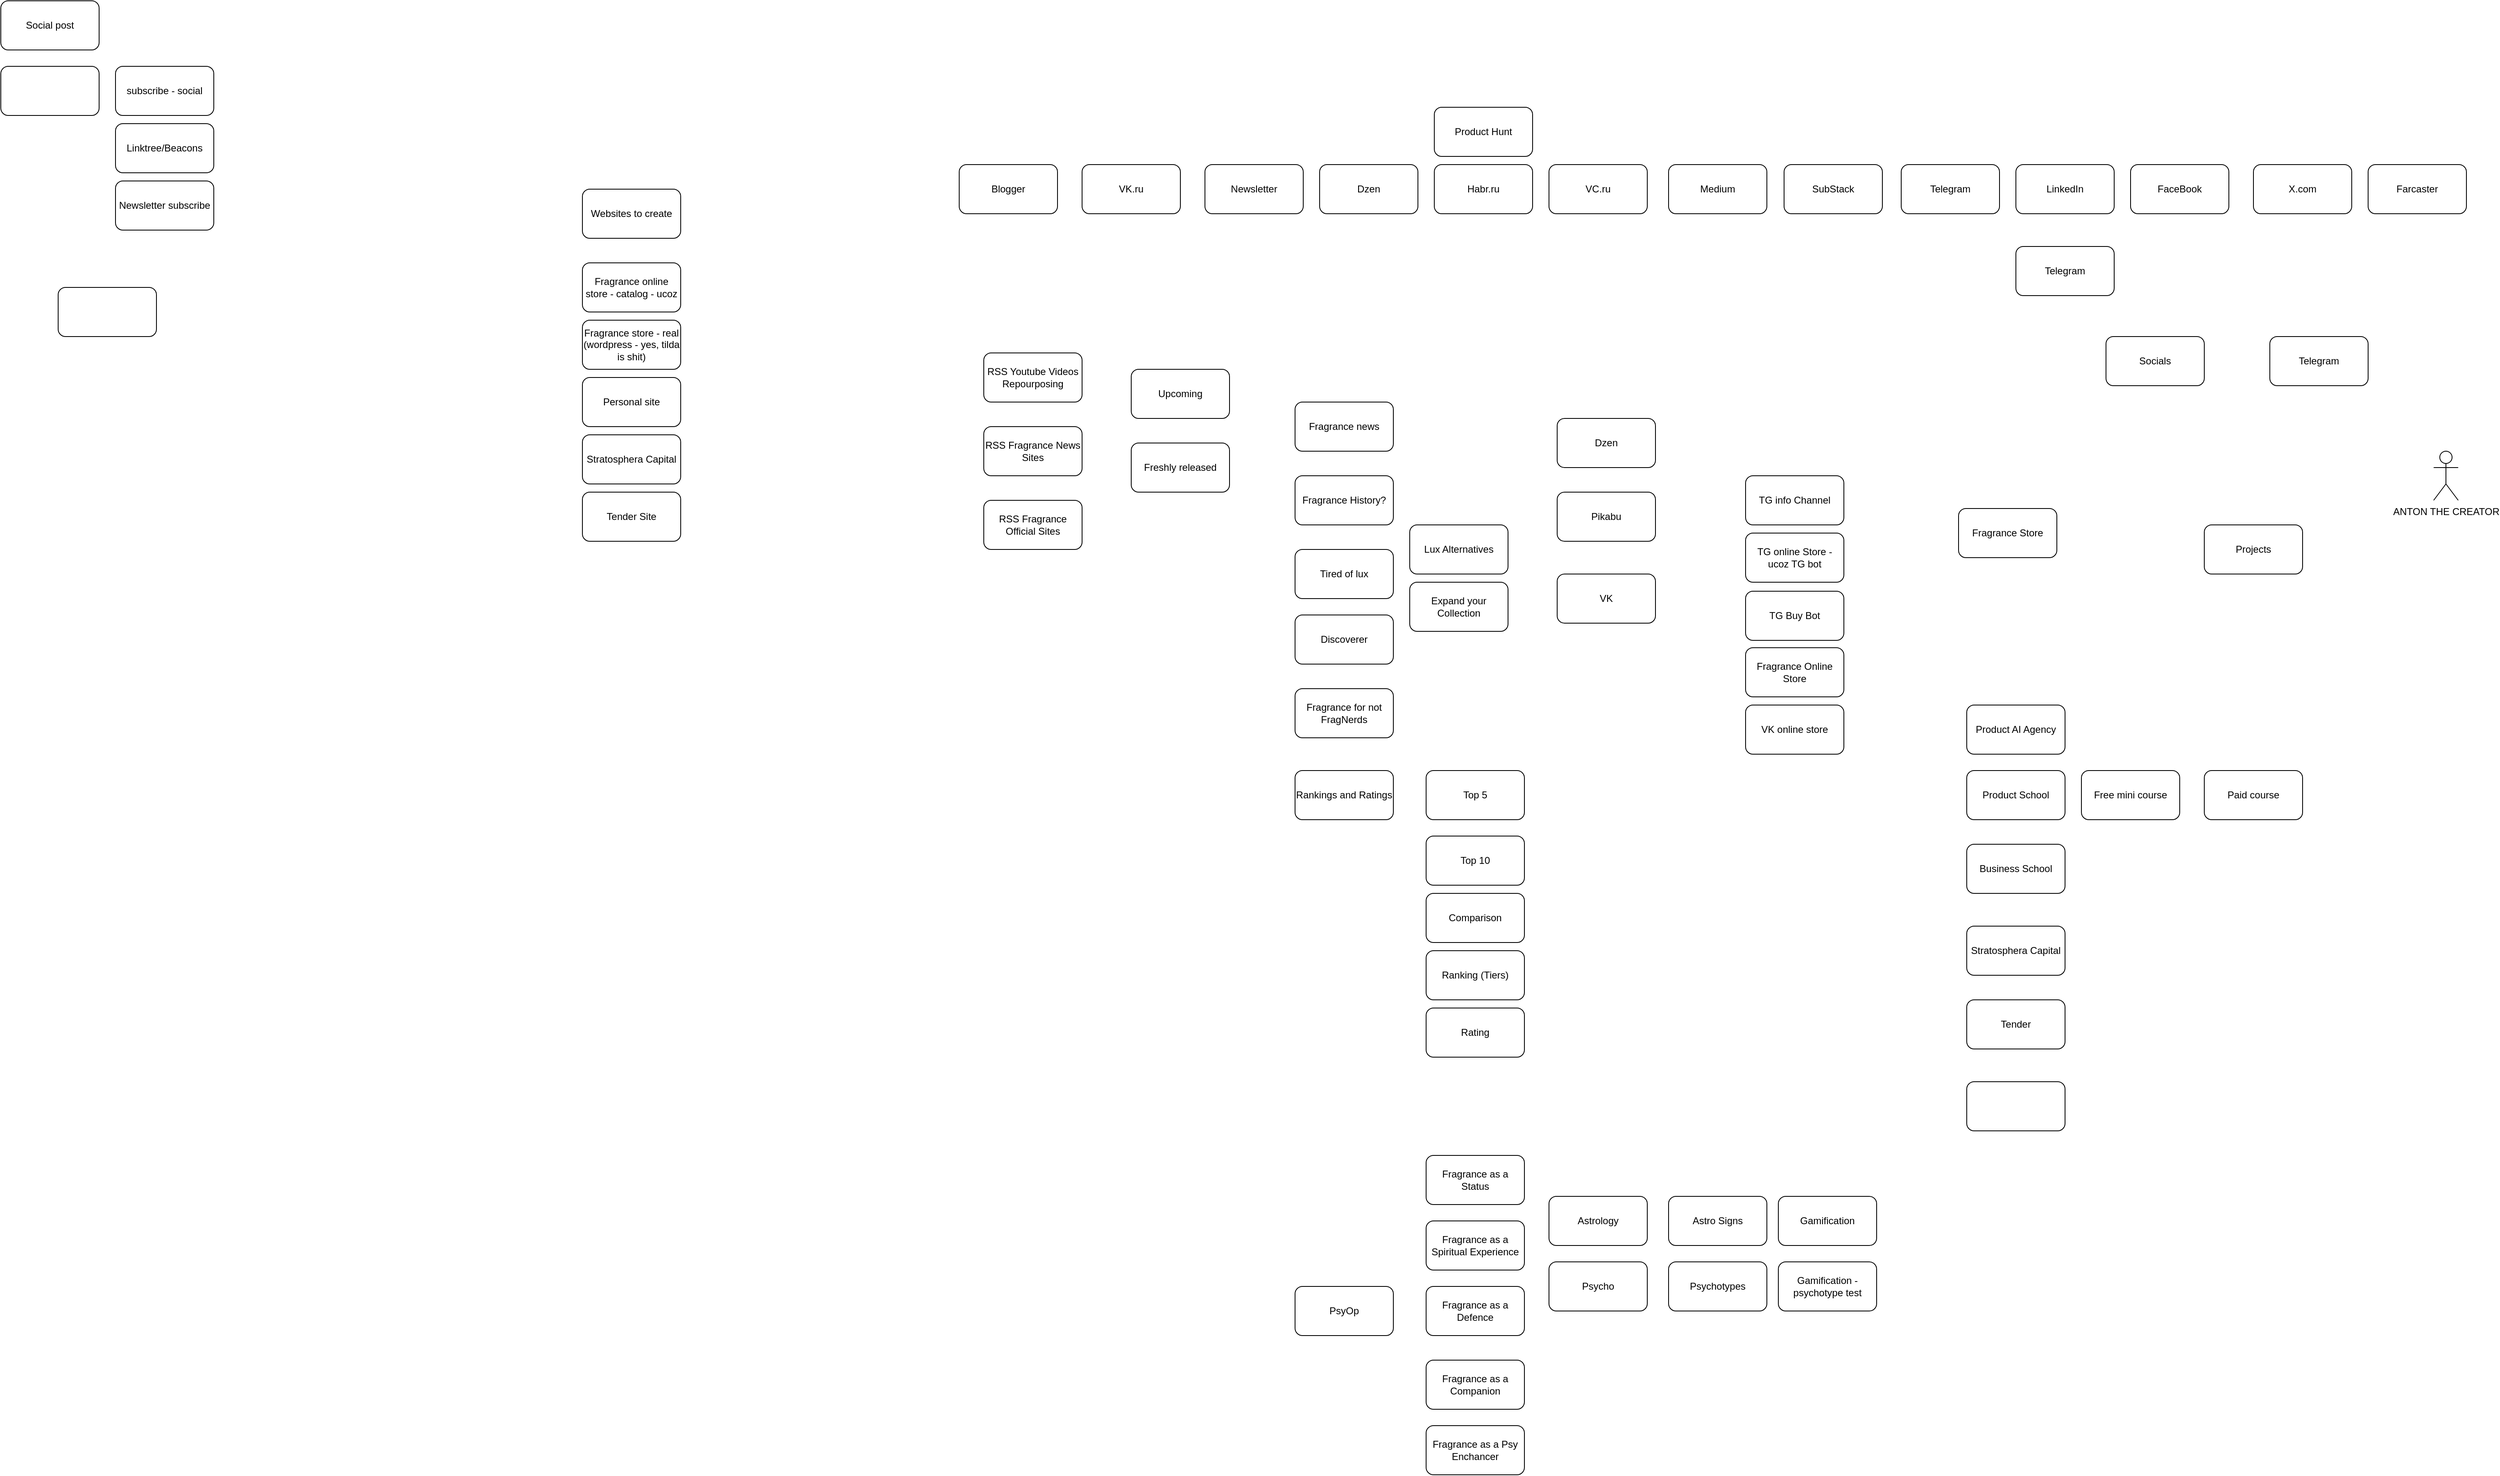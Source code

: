 <mxfile version="24.7.7">
  <diagram id="C5RBs43oDa-KdzZeNtuy" name="Page-1">
    <mxGraphModel dx="4713" dy="1949" grid="1" gridSize="10" guides="1" tooltips="1" connect="1" arrows="1" fold="1" page="1" pageScale="1" pageWidth="827" pageHeight="1169" math="0" shadow="0">
      <root>
        <mxCell id="WIyWlLk6GJQsqaUBKTNV-0" />
        <mxCell id="WIyWlLk6GJQsqaUBKTNV-1" parent="WIyWlLk6GJQsqaUBKTNV-0" />
        <mxCell id="qxe3Rvk0tDnrJfnU4pzb-0" value="ANTON THE CREATOR" style="shape=umlActor;verticalLabelPosition=bottom;verticalAlign=top;html=1;outlineConnect=0;" vertex="1" parent="WIyWlLk6GJQsqaUBKTNV-1">
          <mxGeometry x="320" y="230" width="30" height="60" as="geometry" />
        </mxCell>
        <mxCell id="qxe3Rvk0tDnrJfnU4pzb-4" value="Socials" style="rounded=1;whiteSpace=wrap;html=1;" vertex="1" parent="WIyWlLk6GJQsqaUBKTNV-1">
          <mxGeometry x="-80" y="90" width="120" height="60" as="geometry" />
        </mxCell>
        <mxCell id="qxe3Rvk0tDnrJfnU4pzb-5" value="Telegram" style="rounded=1;whiteSpace=wrap;html=1;" vertex="1" parent="WIyWlLk6GJQsqaUBKTNV-1">
          <mxGeometry x="-190" y="-20" width="120" height="60" as="geometry" />
        </mxCell>
        <mxCell id="qxe3Rvk0tDnrJfnU4pzb-6" value="FaceBook" style="rounded=1;whiteSpace=wrap;html=1;" vertex="1" parent="WIyWlLk6GJQsqaUBKTNV-1">
          <mxGeometry x="-50" y="-120" width="120" height="60" as="geometry" />
        </mxCell>
        <mxCell id="qxe3Rvk0tDnrJfnU4pzb-7" value="LinkedIn" style="rounded=1;whiteSpace=wrap;html=1;" vertex="1" parent="WIyWlLk6GJQsqaUBKTNV-1">
          <mxGeometry x="-190" y="-120" width="120" height="60" as="geometry" />
        </mxCell>
        <mxCell id="qxe3Rvk0tDnrJfnU4pzb-8" value="Telegram" style="rounded=1;whiteSpace=wrap;html=1;" vertex="1" parent="WIyWlLk6GJQsqaUBKTNV-1">
          <mxGeometry x="-330" y="-120" width="120" height="60" as="geometry" />
        </mxCell>
        <mxCell id="qxe3Rvk0tDnrJfnU4pzb-9" value="Telegram" style="rounded=1;whiteSpace=wrap;html=1;" vertex="1" parent="WIyWlLk6GJQsqaUBKTNV-1">
          <mxGeometry x="120" y="90" width="120" height="60" as="geometry" />
        </mxCell>
        <mxCell id="qxe3Rvk0tDnrJfnU4pzb-10" value="Projects" style="rounded=1;whiteSpace=wrap;html=1;" vertex="1" parent="WIyWlLk6GJQsqaUBKTNV-1">
          <mxGeometry x="40" y="320" width="120" height="60" as="geometry" />
        </mxCell>
        <mxCell id="qxe3Rvk0tDnrJfnU4pzb-11" value="Fragrance Store" style="rounded=1;whiteSpace=wrap;html=1;" vertex="1" parent="WIyWlLk6GJQsqaUBKTNV-1">
          <mxGeometry x="-260" y="300" width="120" height="60" as="geometry" />
        </mxCell>
        <mxCell id="qxe3Rvk0tDnrJfnU4pzb-12" value="Product School" style="rounded=1;whiteSpace=wrap;html=1;" vertex="1" parent="WIyWlLk6GJQsqaUBKTNV-1">
          <mxGeometry x="-250" y="620" width="120" height="60" as="geometry" />
        </mxCell>
        <mxCell id="qxe3Rvk0tDnrJfnU4pzb-13" value="Business School" style="rounded=1;whiteSpace=wrap;html=1;" vertex="1" parent="WIyWlLk6GJQsqaUBKTNV-1">
          <mxGeometry x="-250" y="710" width="120" height="60" as="geometry" />
        </mxCell>
        <mxCell id="qxe3Rvk0tDnrJfnU4pzb-14" value="Stratosphera Capital" style="rounded=1;whiteSpace=wrap;html=1;" vertex="1" parent="WIyWlLk6GJQsqaUBKTNV-1">
          <mxGeometry x="-250" y="810" width="120" height="60" as="geometry" />
        </mxCell>
        <mxCell id="qxe3Rvk0tDnrJfnU4pzb-15" value="Tender" style="rounded=1;whiteSpace=wrap;html=1;" vertex="1" parent="WIyWlLk6GJQsqaUBKTNV-1">
          <mxGeometry x="-250" y="900" width="120" height="60" as="geometry" />
        </mxCell>
        <mxCell id="qxe3Rvk0tDnrJfnU4pzb-16" value="TG info Channel" style="rounded=1;whiteSpace=wrap;html=1;" vertex="1" parent="WIyWlLk6GJQsqaUBKTNV-1">
          <mxGeometry x="-520" y="260" width="120" height="60" as="geometry" />
        </mxCell>
        <mxCell id="qxe3Rvk0tDnrJfnU4pzb-17" value="TG Buy Bot" style="rounded=1;whiteSpace=wrap;html=1;" vertex="1" parent="WIyWlLk6GJQsqaUBKTNV-1">
          <mxGeometry x="-520" y="401" width="120" height="60" as="geometry" />
        </mxCell>
        <mxCell id="qxe3Rvk0tDnrJfnU4pzb-18" value="Product AI Agency" style="rounded=1;whiteSpace=wrap;html=1;" vertex="1" parent="WIyWlLk6GJQsqaUBKTNV-1">
          <mxGeometry x="-250" y="540" width="120" height="60" as="geometry" />
        </mxCell>
        <mxCell id="qxe3Rvk0tDnrJfnU4pzb-19" value="SubStack" style="rounded=1;whiteSpace=wrap;html=1;" vertex="1" parent="WIyWlLk6GJQsqaUBKTNV-1">
          <mxGeometry x="-473" y="-120" width="120" height="60" as="geometry" />
        </mxCell>
        <mxCell id="qxe3Rvk0tDnrJfnU4pzb-20" value="" style="rounded=1;whiteSpace=wrap;html=1;" vertex="1" parent="WIyWlLk6GJQsqaUBKTNV-1">
          <mxGeometry x="-250" y="1000" width="120" height="60" as="geometry" />
        </mxCell>
        <mxCell id="qxe3Rvk0tDnrJfnU4pzb-21" value="Dzen" style="rounded=1;whiteSpace=wrap;html=1;" vertex="1" parent="WIyWlLk6GJQsqaUBKTNV-1">
          <mxGeometry x="-750" y="190" width="120" height="60" as="geometry" />
        </mxCell>
        <mxCell id="qxe3Rvk0tDnrJfnU4pzb-22" value="Pikabu" style="rounded=1;whiteSpace=wrap;html=1;" vertex="1" parent="WIyWlLk6GJQsqaUBKTNV-1">
          <mxGeometry x="-750" y="280" width="120" height="60" as="geometry" />
        </mxCell>
        <mxCell id="qxe3Rvk0tDnrJfnU4pzb-23" value="VK" style="rounded=1;whiteSpace=wrap;html=1;" vertex="1" parent="WIyWlLk6GJQsqaUBKTNV-1">
          <mxGeometry x="-750" y="380" width="120" height="60" as="geometry" />
        </mxCell>
        <mxCell id="qxe3Rvk0tDnrJfnU4pzb-24" value="Fragrance news" style="rounded=1;whiteSpace=wrap;html=1;" vertex="1" parent="WIyWlLk6GJQsqaUBKTNV-1">
          <mxGeometry x="-1070" y="170" width="120" height="60" as="geometry" />
        </mxCell>
        <mxCell id="qxe3Rvk0tDnrJfnU4pzb-25" value="Fragrance History?" style="rounded=1;whiteSpace=wrap;html=1;" vertex="1" parent="WIyWlLk6GJQsqaUBKTNV-1">
          <mxGeometry x="-1070" y="260" width="120" height="60" as="geometry" />
        </mxCell>
        <mxCell id="qxe3Rvk0tDnrJfnU4pzb-26" value="Tired of lux" style="rounded=1;whiteSpace=wrap;html=1;" vertex="1" parent="WIyWlLk6GJQsqaUBKTNV-1">
          <mxGeometry x="-1070" y="350" width="120" height="60" as="geometry" />
        </mxCell>
        <mxCell id="qxe3Rvk0tDnrJfnU4pzb-27" value="Fragrance Online Store" style="rounded=1;whiteSpace=wrap;html=1;" vertex="1" parent="WIyWlLk6GJQsqaUBKTNV-1">
          <mxGeometry x="-520" y="470" width="120" height="60" as="geometry" />
        </mxCell>
        <mxCell id="qxe3Rvk0tDnrJfnU4pzb-28" value="VK online store" style="rounded=1;whiteSpace=wrap;html=1;" vertex="1" parent="WIyWlLk6GJQsqaUBKTNV-1">
          <mxGeometry x="-520" y="540" width="120" height="60" as="geometry" />
        </mxCell>
        <mxCell id="qxe3Rvk0tDnrJfnU4pzb-29" value="RSS Youtube Videos Repourposing" style="rounded=1;whiteSpace=wrap;html=1;" vertex="1" parent="WIyWlLk6GJQsqaUBKTNV-1">
          <mxGeometry x="-1450" y="110" width="120" height="60" as="geometry" />
        </mxCell>
        <mxCell id="qxe3Rvk0tDnrJfnU4pzb-30" value="RSS Fragrance News Sites" style="rounded=1;whiteSpace=wrap;html=1;" vertex="1" parent="WIyWlLk6GJQsqaUBKTNV-1">
          <mxGeometry x="-1450" y="200" width="120" height="60" as="geometry" />
        </mxCell>
        <mxCell id="qxe3Rvk0tDnrJfnU4pzb-31" value="RSS Fragrance Official Sites" style="rounded=1;whiteSpace=wrap;html=1;" vertex="1" parent="WIyWlLk6GJQsqaUBKTNV-1">
          <mxGeometry x="-1450" y="290" width="120" height="60" as="geometry" />
        </mxCell>
        <mxCell id="qxe3Rvk0tDnrJfnU4pzb-32" value="Discoverer" style="rounded=1;whiteSpace=wrap;html=1;" vertex="1" parent="WIyWlLk6GJQsqaUBKTNV-1">
          <mxGeometry x="-1070" y="430" width="120" height="60" as="geometry" />
        </mxCell>
        <mxCell id="qxe3Rvk0tDnrJfnU4pzb-33" value="Fragrance for not FragNerds" style="rounded=1;whiteSpace=wrap;html=1;" vertex="1" parent="WIyWlLk6GJQsqaUBKTNV-1">
          <mxGeometry x="-1070" y="520" width="120" height="60" as="geometry" />
        </mxCell>
        <mxCell id="qxe3Rvk0tDnrJfnU4pzb-34" value="Rankings and Ratings" style="rounded=1;whiteSpace=wrap;html=1;" vertex="1" parent="WIyWlLk6GJQsqaUBKTNV-1">
          <mxGeometry x="-1070" y="620" width="120" height="60" as="geometry" />
        </mxCell>
        <mxCell id="qxe3Rvk0tDnrJfnU4pzb-35" value="Top 5" style="rounded=1;whiteSpace=wrap;html=1;" vertex="1" parent="WIyWlLk6GJQsqaUBKTNV-1">
          <mxGeometry x="-910" y="620" width="120" height="60" as="geometry" />
        </mxCell>
        <mxCell id="qxe3Rvk0tDnrJfnU4pzb-36" value="Top 10" style="rounded=1;whiteSpace=wrap;html=1;" vertex="1" parent="WIyWlLk6GJQsqaUBKTNV-1">
          <mxGeometry x="-910" y="700" width="120" height="60" as="geometry" />
        </mxCell>
        <mxCell id="qxe3Rvk0tDnrJfnU4pzb-37" value="Comparison" style="rounded=1;whiteSpace=wrap;html=1;" vertex="1" parent="WIyWlLk6GJQsqaUBKTNV-1">
          <mxGeometry x="-910" y="770" width="120" height="60" as="geometry" />
        </mxCell>
        <mxCell id="qxe3Rvk0tDnrJfnU4pzb-38" value="Ranking (Tiers)" style="rounded=1;whiteSpace=wrap;html=1;" vertex="1" parent="WIyWlLk6GJQsqaUBKTNV-1">
          <mxGeometry x="-910" y="840" width="120" height="60" as="geometry" />
        </mxCell>
        <mxCell id="qxe3Rvk0tDnrJfnU4pzb-39" value="PsyOp" style="rounded=1;whiteSpace=wrap;html=1;" vertex="1" parent="WIyWlLk6GJQsqaUBKTNV-1">
          <mxGeometry x="-1070" y="1250" width="120" height="60" as="geometry" />
        </mxCell>
        <mxCell id="qxe3Rvk0tDnrJfnU4pzb-40" value="Fragrance as a Status" style="rounded=1;whiteSpace=wrap;html=1;" vertex="1" parent="WIyWlLk6GJQsqaUBKTNV-1">
          <mxGeometry x="-910" y="1090" width="120" height="60" as="geometry" />
        </mxCell>
        <mxCell id="qxe3Rvk0tDnrJfnU4pzb-41" value="Fragrance as a Spiritual Experience" style="rounded=1;whiteSpace=wrap;html=1;" vertex="1" parent="WIyWlLk6GJQsqaUBKTNV-1">
          <mxGeometry x="-910" y="1170" width="120" height="60" as="geometry" />
        </mxCell>
        <mxCell id="qxe3Rvk0tDnrJfnU4pzb-42" value="Fragrance as a Defence" style="rounded=1;whiteSpace=wrap;html=1;" vertex="1" parent="WIyWlLk6GJQsqaUBKTNV-1">
          <mxGeometry x="-910" y="1250" width="120" height="60" as="geometry" />
        </mxCell>
        <mxCell id="qxe3Rvk0tDnrJfnU4pzb-43" value="Fragrance as a Companion" style="rounded=1;whiteSpace=wrap;html=1;" vertex="1" parent="WIyWlLk6GJQsqaUBKTNV-1">
          <mxGeometry x="-910" y="1340" width="120" height="60" as="geometry" />
        </mxCell>
        <mxCell id="qxe3Rvk0tDnrJfnU4pzb-44" value="Astrology" style="rounded=1;whiteSpace=wrap;html=1;" vertex="1" parent="WIyWlLk6GJQsqaUBKTNV-1">
          <mxGeometry x="-760" y="1140" width="120" height="60" as="geometry" />
        </mxCell>
        <mxCell id="qxe3Rvk0tDnrJfnU4pzb-45" value="Fragrance as a Psy Enchancer" style="rounded=1;whiteSpace=wrap;html=1;" vertex="1" parent="WIyWlLk6GJQsqaUBKTNV-1">
          <mxGeometry x="-910" y="1420" width="120" height="60" as="geometry" />
        </mxCell>
        <mxCell id="qxe3Rvk0tDnrJfnU4pzb-46" value="Rating" style="rounded=1;whiteSpace=wrap;html=1;" vertex="1" parent="WIyWlLk6GJQsqaUBKTNV-1">
          <mxGeometry x="-910" y="910" width="120" height="60" as="geometry" />
        </mxCell>
        <mxCell id="qxe3Rvk0tDnrJfnU4pzb-47" value="Upcoming" style="rounded=1;whiteSpace=wrap;html=1;" vertex="1" parent="WIyWlLk6GJQsqaUBKTNV-1">
          <mxGeometry x="-1270" y="130" width="120" height="60" as="geometry" />
        </mxCell>
        <mxCell id="qxe3Rvk0tDnrJfnU4pzb-48" value="Freshly released" style="rounded=1;whiteSpace=wrap;html=1;" vertex="1" parent="WIyWlLk6GJQsqaUBKTNV-1">
          <mxGeometry x="-1270" y="220" width="120" height="60" as="geometry" />
        </mxCell>
        <mxCell id="qxe3Rvk0tDnrJfnU4pzb-49" value="Lux Alternatives" style="rounded=1;whiteSpace=wrap;html=1;" vertex="1" parent="WIyWlLk6GJQsqaUBKTNV-1">
          <mxGeometry x="-930" y="320" width="120" height="60" as="geometry" />
        </mxCell>
        <mxCell id="qxe3Rvk0tDnrJfnU4pzb-50" value="Expand your Collection" style="rounded=1;whiteSpace=wrap;html=1;" vertex="1" parent="WIyWlLk6GJQsqaUBKTNV-1">
          <mxGeometry x="-930" y="390" width="120" height="60" as="geometry" />
        </mxCell>
        <mxCell id="qxe3Rvk0tDnrJfnU4pzb-51" value="Psycho" style="rounded=1;whiteSpace=wrap;html=1;" vertex="1" parent="WIyWlLk6GJQsqaUBKTNV-1">
          <mxGeometry x="-760" y="1220" width="120" height="60" as="geometry" />
        </mxCell>
        <mxCell id="qxe3Rvk0tDnrJfnU4pzb-54" value="Astro Signs" style="rounded=1;whiteSpace=wrap;html=1;" vertex="1" parent="WIyWlLk6GJQsqaUBKTNV-1">
          <mxGeometry x="-614" y="1140" width="120" height="60" as="geometry" />
        </mxCell>
        <mxCell id="qxe3Rvk0tDnrJfnU4pzb-55" value="Psychotypes" style="rounded=1;whiteSpace=wrap;html=1;" vertex="1" parent="WIyWlLk6GJQsqaUBKTNV-1">
          <mxGeometry x="-614" y="1220" width="120" height="60" as="geometry" />
        </mxCell>
        <mxCell id="qxe3Rvk0tDnrJfnU4pzb-56" value="Gamification" style="rounded=1;whiteSpace=wrap;html=1;" vertex="1" parent="WIyWlLk6GJQsqaUBKTNV-1">
          <mxGeometry x="-480" y="1140" width="120" height="60" as="geometry" />
        </mxCell>
        <mxCell id="qxe3Rvk0tDnrJfnU4pzb-57" value="Gamification - psychotype test" style="rounded=1;whiteSpace=wrap;html=1;" vertex="1" parent="WIyWlLk6GJQsqaUBKTNV-1">
          <mxGeometry x="-480" y="1220" width="120" height="60" as="geometry" />
        </mxCell>
        <mxCell id="qxe3Rvk0tDnrJfnU4pzb-58" value="Medium" style="rounded=1;whiteSpace=wrap;html=1;" vertex="1" parent="WIyWlLk6GJQsqaUBKTNV-1">
          <mxGeometry x="-614" y="-120" width="120" height="60" as="geometry" />
        </mxCell>
        <mxCell id="qxe3Rvk0tDnrJfnU4pzb-59" value="VC.ru" style="rounded=1;whiteSpace=wrap;html=1;" vertex="1" parent="WIyWlLk6GJQsqaUBKTNV-1">
          <mxGeometry x="-760" y="-120" width="120" height="60" as="geometry" />
        </mxCell>
        <mxCell id="qxe3Rvk0tDnrJfnU4pzb-60" value="Habr.ru" style="rounded=1;whiteSpace=wrap;html=1;" vertex="1" parent="WIyWlLk6GJQsqaUBKTNV-1">
          <mxGeometry x="-900" y="-120" width="120" height="60" as="geometry" />
        </mxCell>
        <mxCell id="qxe3Rvk0tDnrJfnU4pzb-61" value="X.com" style="rounded=1;whiteSpace=wrap;html=1;" vertex="1" parent="WIyWlLk6GJQsqaUBKTNV-1">
          <mxGeometry x="100" y="-120" width="120" height="60" as="geometry" />
        </mxCell>
        <mxCell id="qxe3Rvk0tDnrJfnU4pzb-62" value="Dzen" style="rounded=1;whiteSpace=wrap;html=1;" vertex="1" parent="WIyWlLk6GJQsqaUBKTNV-1">
          <mxGeometry x="-1040" y="-120" width="120" height="60" as="geometry" />
        </mxCell>
        <mxCell id="qxe3Rvk0tDnrJfnU4pzb-63" value="Newsletter" style="rounded=1;whiteSpace=wrap;html=1;" vertex="1" parent="WIyWlLk6GJQsqaUBKTNV-1">
          <mxGeometry x="-1180" y="-120" width="120" height="60" as="geometry" />
        </mxCell>
        <mxCell id="qxe3Rvk0tDnrJfnU4pzb-64" value="VK.ru" style="rounded=1;whiteSpace=wrap;html=1;" vertex="1" parent="WIyWlLk6GJQsqaUBKTNV-1">
          <mxGeometry x="-1330" y="-120" width="120" height="60" as="geometry" />
        </mxCell>
        <mxCell id="qxe3Rvk0tDnrJfnU4pzb-65" value="Farcaster" style="rounded=1;whiteSpace=wrap;html=1;" vertex="1" parent="WIyWlLk6GJQsqaUBKTNV-1">
          <mxGeometry x="240" y="-120" width="120" height="60" as="geometry" />
        </mxCell>
        <mxCell id="qxe3Rvk0tDnrJfnU4pzb-66" value="TG online Store - ucoz TG bot" style="rounded=1;whiteSpace=wrap;html=1;" vertex="1" parent="WIyWlLk6GJQsqaUBKTNV-1">
          <mxGeometry x="-520" y="330" width="120" height="60" as="geometry" />
        </mxCell>
        <mxCell id="qxe3Rvk0tDnrJfnU4pzb-67" value="Free mini course" style="rounded=1;whiteSpace=wrap;html=1;" vertex="1" parent="WIyWlLk6GJQsqaUBKTNV-1">
          <mxGeometry x="-110" y="620" width="120" height="60" as="geometry" />
        </mxCell>
        <mxCell id="qxe3Rvk0tDnrJfnU4pzb-68" value="Paid course" style="rounded=1;whiteSpace=wrap;html=1;" vertex="1" parent="WIyWlLk6GJQsqaUBKTNV-1">
          <mxGeometry x="40" y="620" width="120" height="60" as="geometry" />
        </mxCell>
        <mxCell id="qxe3Rvk0tDnrJfnU4pzb-69" value="Websites to create" style="rounded=1;whiteSpace=wrap;html=1;" vertex="1" parent="WIyWlLk6GJQsqaUBKTNV-1">
          <mxGeometry x="-1940" y="-90" width="120" height="60" as="geometry" />
        </mxCell>
        <mxCell id="qxe3Rvk0tDnrJfnU4pzb-70" value="Fragrance online store - catalog - ucoz" style="rounded=1;whiteSpace=wrap;html=1;" vertex="1" parent="WIyWlLk6GJQsqaUBKTNV-1">
          <mxGeometry x="-1940" width="120" height="60" as="geometry" />
        </mxCell>
        <mxCell id="qxe3Rvk0tDnrJfnU4pzb-71" value="Fragrance store - real (wordpress - yes, tilda is shit)" style="rounded=1;whiteSpace=wrap;html=1;" vertex="1" parent="WIyWlLk6GJQsqaUBKTNV-1">
          <mxGeometry x="-1940" y="70" width="120" height="60" as="geometry" />
        </mxCell>
        <mxCell id="qxe3Rvk0tDnrJfnU4pzb-72" value="Personal site" style="rounded=1;whiteSpace=wrap;html=1;" vertex="1" parent="WIyWlLk6GJQsqaUBKTNV-1">
          <mxGeometry x="-1940" y="140" width="120" height="60" as="geometry" />
        </mxCell>
        <mxCell id="qxe3Rvk0tDnrJfnU4pzb-73" value="Blogger" style="rounded=1;whiteSpace=wrap;html=1;" vertex="1" parent="WIyWlLk6GJQsqaUBKTNV-1">
          <mxGeometry x="-1480" y="-120" width="120" height="60" as="geometry" />
        </mxCell>
        <mxCell id="qxe3Rvk0tDnrJfnU4pzb-74" value="Stratosphera Capital" style="rounded=1;whiteSpace=wrap;html=1;" vertex="1" parent="WIyWlLk6GJQsqaUBKTNV-1">
          <mxGeometry x="-1940" y="210" width="120" height="60" as="geometry" />
        </mxCell>
        <mxCell id="qxe3Rvk0tDnrJfnU4pzb-75" value="Tender Site" style="rounded=1;whiteSpace=wrap;html=1;" vertex="1" parent="WIyWlLk6GJQsqaUBKTNV-1">
          <mxGeometry x="-1940" y="280" width="120" height="60" as="geometry" />
        </mxCell>
        <mxCell id="qxe3Rvk0tDnrJfnU4pzb-76" value="Social post" style="rounded=1;whiteSpace=wrap;html=1;" vertex="1" parent="WIyWlLk6GJQsqaUBKTNV-1">
          <mxGeometry x="-2650" y="-320" width="120" height="60" as="geometry" />
        </mxCell>
        <mxCell id="qxe3Rvk0tDnrJfnU4pzb-77" value="subscribe - social" style="rounded=1;whiteSpace=wrap;html=1;" vertex="1" parent="WIyWlLk6GJQsqaUBKTNV-1">
          <mxGeometry x="-2510" y="-240" width="120" height="60" as="geometry" />
        </mxCell>
        <mxCell id="qxe3Rvk0tDnrJfnU4pzb-78" value="Linktree/Beacons" style="rounded=1;whiteSpace=wrap;html=1;" vertex="1" parent="WIyWlLk6GJQsqaUBKTNV-1">
          <mxGeometry x="-2510" y="-170" width="120" height="60" as="geometry" />
        </mxCell>
        <mxCell id="qxe3Rvk0tDnrJfnU4pzb-79" value="Newsletter subscribe" style="rounded=1;whiteSpace=wrap;html=1;" vertex="1" parent="WIyWlLk6GJQsqaUBKTNV-1">
          <mxGeometry x="-2510" y="-100" width="120" height="60" as="geometry" />
        </mxCell>
        <mxCell id="qxe3Rvk0tDnrJfnU4pzb-80" value="Product Hunt" style="rounded=1;whiteSpace=wrap;html=1;" vertex="1" parent="WIyWlLk6GJQsqaUBKTNV-1">
          <mxGeometry x="-900" y="-190" width="120" height="60" as="geometry" />
        </mxCell>
        <mxCell id="qxe3Rvk0tDnrJfnU4pzb-81" value="" style="rounded=1;whiteSpace=wrap;html=1;" vertex="1" parent="WIyWlLk6GJQsqaUBKTNV-1">
          <mxGeometry x="-2580" y="30" width="120" height="60" as="geometry" />
        </mxCell>
        <mxCell id="qxe3Rvk0tDnrJfnU4pzb-82" value="" style="rounded=1;whiteSpace=wrap;html=1;" vertex="1" parent="WIyWlLk6GJQsqaUBKTNV-1">
          <mxGeometry x="-2650" y="-240" width="120" height="60" as="geometry" />
        </mxCell>
      </root>
    </mxGraphModel>
  </diagram>
</mxfile>
